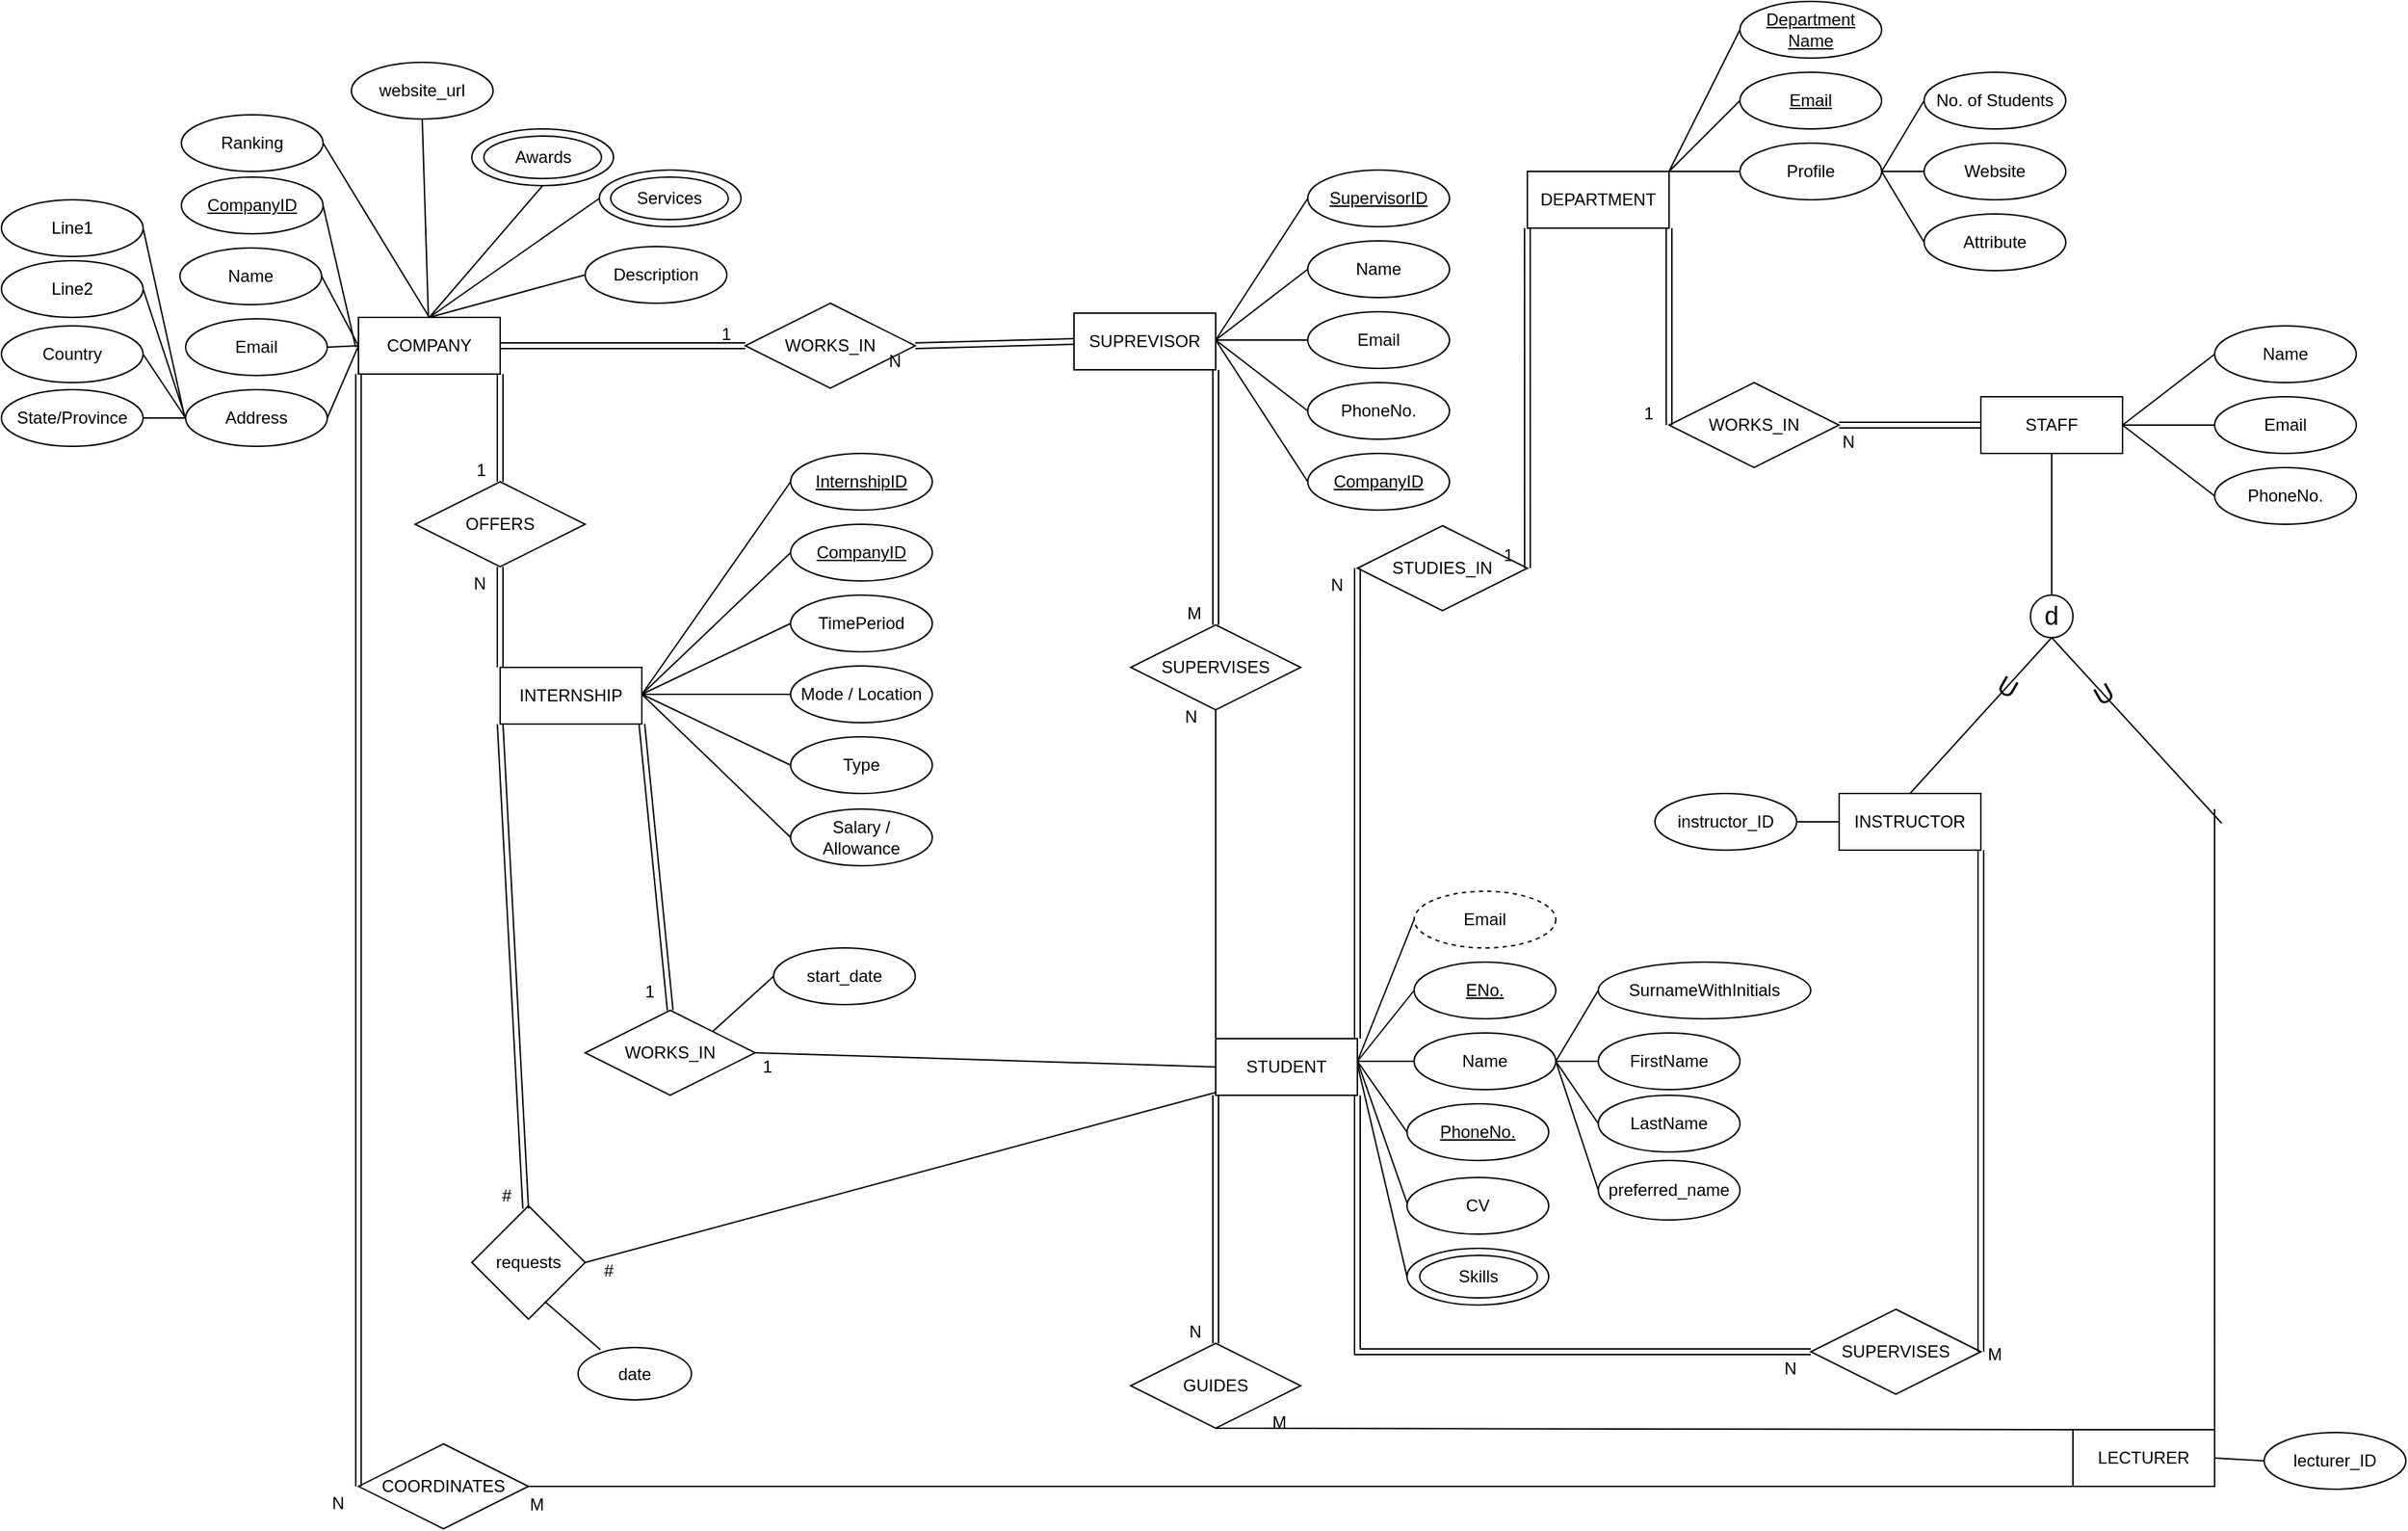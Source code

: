 <mxfile version="15.8.6" type="device"><diagram id="amjzP3HNuLZpH-jODJ5Z" name="Page-1"><mxGraphModel dx="2926" dy="3358" grid="1" gridSize="10" guides="1" tooltips="1" connect="1" arrows="1" fold="1" page="1" pageScale="1" pageWidth="850" pageHeight="1100" math="0" shadow="0"><root><mxCell id="0"/><mxCell id="1" parent="0"/><mxCell id="pXCcRpqdPzr5vICQYkG3-47" value="INSTRUCTOR" style="whiteSpace=wrap;html=1;align=center;" parent="1" vertex="1"><mxGeometry x="1020.04" y="-1331" width="100" height="40" as="geometry"/></mxCell><mxCell id="pXCcRpqdPzr5vICQYkG3-48" value="SUPREVISOR" style="whiteSpace=wrap;html=1;align=center;" parent="1" vertex="1"><mxGeometry x="480" y="-1670" width="100" height="40" as="geometry"/></mxCell><mxCell id="pXCcRpqdPzr5vICQYkG3-49" value="COMPANY" style="whiteSpace=wrap;html=1;align=center;" parent="1" vertex="1"><mxGeometry x="-25" y="-1667" width="100" height="40" as="geometry"/></mxCell><mxCell id="pXCcRpqdPzr5vICQYkG3-50" value="STUDENT" style="whiteSpace=wrap;html=1;align=center;" parent="1" vertex="1"><mxGeometry x="580" y="-1158" width="100" height="40" as="geometry"/></mxCell><mxCell id="pXCcRpqdPzr5vICQYkG3-51" value="DEPARTMENT" style="whiteSpace=wrap;html=1;align=center;" parent="1" vertex="1"><mxGeometry x="799.96" y="-1770" width="100" height="40" as="geometry"/></mxCell><mxCell id="pXCcRpqdPzr5vICQYkG3-52" value="LECTURER" style="whiteSpace=wrap;html=1;align=center;" parent="1" vertex="1"><mxGeometry x="1185.04" y="-882" width="100" height="40" as="geometry"/></mxCell><mxCell id="pXCcRpqdPzr5vICQYkG3-53" value="STAFF" style="whiteSpace=wrap;html=1;align=center;" parent="1" vertex="1"><mxGeometry x="1120.04" y="-1611" width="100" height="40" as="geometry"/></mxCell><mxCell id="pXCcRpqdPzr5vICQYkG3-54" value="INTERNSHIP" style="whiteSpace=wrap;html=1;align=center;" parent="1" vertex="1"><mxGeometry x="75" y="-1420" width="100" height="40" as="geometry"/></mxCell><mxCell id="pXCcRpqdPzr5vICQYkG3-75" value="OFFERS" style="shape=rhombus;perimeter=rhombusPerimeter;whiteSpace=wrap;html=1;align=center;" parent="1" vertex="1"><mxGeometry x="15" y="-1551" width="120" height="60" as="geometry"/></mxCell><mxCell id="pXCcRpqdPzr5vICQYkG3-85" value="" style="shape=link;html=1;rounded=0;exitX=1;exitY=1;exitDx=0;exitDy=0;entryX=0.5;entryY=0;entryDx=0;entryDy=0;" parent="1" source="pXCcRpqdPzr5vICQYkG3-49" target="pXCcRpqdPzr5vICQYkG3-75" edge="1"><mxGeometry relative="1" as="geometry"><mxPoint x="15" y="-1630" as="sourcePoint"/><mxPoint x="145" y="-1640" as="targetPoint"/></mxGeometry></mxCell><mxCell id="pXCcRpqdPzr5vICQYkG3-86" value="1" style="resizable=0;html=1;align=right;verticalAlign=bottom;" parent="pXCcRpqdPzr5vICQYkG3-85" connectable="0" vertex="1"><mxGeometry x="1" relative="1" as="geometry"><mxPoint x="-10" as="offset"/></mxGeometry></mxCell><mxCell id="pXCcRpqdPzr5vICQYkG3-87" value="" style="shape=link;html=1;rounded=0;entryX=0.5;entryY=1;entryDx=0;entryDy=0;exitX=0;exitY=0;exitDx=0;exitDy=0;" parent="1" source="pXCcRpqdPzr5vICQYkG3-54" target="pXCcRpqdPzr5vICQYkG3-75" edge="1"><mxGeometry relative="1" as="geometry"><mxPoint x="25" y="-1490" as="sourcePoint"/><mxPoint x="185" y="-1490" as="targetPoint"/></mxGeometry></mxCell><mxCell id="pXCcRpqdPzr5vICQYkG3-88" value="N" style="resizable=0;html=1;align=right;verticalAlign=bottom;" parent="pXCcRpqdPzr5vICQYkG3-87" connectable="0" vertex="1"><mxGeometry x="1" relative="1" as="geometry"><mxPoint x="-10" y="20" as="offset"/></mxGeometry></mxCell><mxCell id="pXCcRpqdPzr5vICQYkG3-89" value="WORKS_IN" style="shape=rhombus;perimeter=rhombusPerimeter;whiteSpace=wrap;html=1;align=center;" parent="1" vertex="1"><mxGeometry x="248" y="-1677" width="120" height="60" as="geometry"/></mxCell><mxCell id="pXCcRpqdPzr5vICQYkG3-90" value="" style="shape=link;html=1;rounded=0;exitX=1;exitY=0.5;exitDx=0;exitDy=0;entryX=0;entryY=0.5;entryDx=0;entryDy=0;" parent="1" source="pXCcRpqdPzr5vICQYkG3-49" target="pXCcRpqdPzr5vICQYkG3-89" edge="1"><mxGeometry relative="1" as="geometry"><mxPoint x="170" y="-1727" as="sourcePoint"/><mxPoint x="260" y="-1647" as="targetPoint"/></mxGeometry></mxCell><mxCell id="pXCcRpqdPzr5vICQYkG3-91" value="1" style="resizable=0;html=1;align=right;verticalAlign=bottom;" parent="pXCcRpqdPzr5vICQYkG3-90" connectable="0" vertex="1"><mxGeometry x="1" relative="1" as="geometry"><mxPoint x="-10" as="offset"/></mxGeometry></mxCell><mxCell id="pXCcRpqdPzr5vICQYkG3-93" value="" style="shape=link;html=1;rounded=0;exitX=0;exitY=0.5;exitDx=0;exitDy=0;entryX=1;entryY=0.5;entryDx=0;entryDy=0;" parent="1" source="pXCcRpqdPzr5vICQYkG3-48" target="pXCcRpqdPzr5vICQYkG3-89" edge="1"><mxGeometry relative="1" as="geometry"><mxPoint x="330" y="-1470" as="sourcePoint"/><mxPoint x="450" y="-1700" as="targetPoint"/></mxGeometry></mxCell><mxCell id="pXCcRpqdPzr5vICQYkG3-94" value="N" style="resizable=0;html=1;align=right;verticalAlign=bottom;" parent="pXCcRpqdPzr5vICQYkG3-93" connectable="0" vertex="1"><mxGeometry x="1" relative="1" as="geometry"><mxPoint x="-10" y="20" as="offset"/></mxGeometry></mxCell><mxCell id="pXCcRpqdPzr5vICQYkG3-95" value="WORKS_IN" style="shape=rhombus;perimeter=rhombusPerimeter;whiteSpace=wrap;html=1;align=center;" parent="1" vertex="1"><mxGeometry x="135" y="-1178" width="120" height="60" as="geometry"/></mxCell><mxCell id="pXCcRpqdPzr5vICQYkG3-98" value="" style="shape=link;html=1;rounded=0;exitX=0.5;exitY=0;exitDx=0;exitDy=0;entryX=1;entryY=1;entryDx=0;entryDy=0;" parent="1" source="pXCcRpqdPzr5vICQYkG3-95" target="pXCcRpqdPzr5vICQYkG3-54" edge="1"><mxGeometry relative="1" as="geometry"><mxPoint x="195" y="-1610" as="sourcePoint"/><mxPoint x="95" y="-1610" as="targetPoint"/></mxGeometry></mxCell><mxCell id="pXCcRpqdPzr5vICQYkG3-99" value="1" style="resizable=0;html=1;align=right;verticalAlign=bottom;" parent="pXCcRpqdPzr5vICQYkG3-98" connectable="0" vertex="1"><mxGeometry x="1" relative="1" as="geometry"><mxPoint x="10" y="198" as="offset"/></mxGeometry></mxCell><mxCell id="pXCcRpqdPzr5vICQYkG3-100" value="SUPERVISES" style="shape=rhombus;perimeter=rhombusPerimeter;whiteSpace=wrap;html=1;align=center;" parent="1" vertex="1"><mxGeometry x="520" y="-1450" width="120" height="60" as="geometry"/></mxCell><mxCell id="pXCcRpqdPzr5vICQYkG3-103" value="" style="shape=link;html=1;rounded=0;entryX=0.5;entryY=0;entryDx=0;entryDy=0;exitX=1;exitY=1;exitDx=0;exitDy=0;" parent="1" source="pXCcRpqdPzr5vICQYkG3-48" target="pXCcRpqdPzr5vICQYkG3-100" edge="1"><mxGeometry relative="1" as="geometry"><mxPoint x="590" y="-1330" as="sourcePoint"/><mxPoint x="590" y="-1380" as="targetPoint"/></mxGeometry></mxCell><mxCell id="pXCcRpqdPzr5vICQYkG3-104" value="M" style="resizable=0;html=1;align=right;verticalAlign=bottom;" parent="pXCcRpqdPzr5vICQYkG3-103" connectable="0" vertex="1"><mxGeometry x="1" relative="1" as="geometry"><mxPoint x="-10" as="offset"/></mxGeometry></mxCell><mxCell id="pXCcRpqdPzr5vICQYkG3-105" value="STUDIES_IN" style="shape=rhombus;perimeter=rhombusPerimeter;whiteSpace=wrap;html=1;align=center;" parent="1" vertex="1"><mxGeometry x="680.04" y="-1520" width="120" height="60" as="geometry"/></mxCell><mxCell id="pXCcRpqdPzr5vICQYkG3-106" value="" style="shape=link;html=1;rounded=0;exitX=0;exitY=1;exitDx=0;exitDy=0;entryX=1;entryY=0.5;entryDx=0;entryDy=0;" parent="1" source="pXCcRpqdPzr5vICQYkG3-51" target="pXCcRpqdPzr5vICQYkG3-105" edge="1"><mxGeometry relative="1" as="geometry"><mxPoint x="249.96" y="-1760" as="sourcePoint"/><mxPoint x="800" y="-1530" as="targetPoint"/></mxGeometry></mxCell><mxCell id="pXCcRpqdPzr5vICQYkG3-107" value="1" style="resizable=0;html=1;align=right;verticalAlign=bottom;" parent="pXCcRpqdPzr5vICQYkG3-106" connectable="0" vertex="1"><mxGeometry x="1" relative="1" as="geometry"><mxPoint x="-10" as="offset"/></mxGeometry></mxCell><mxCell id="pXCcRpqdPzr5vICQYkG3-108" value="" style="shape=link;html=1;rounded=0;entryX=0;entryY=0.5;entryDx=0;entryDy=0;exitX=1;exitY=0;exitDx=0;exitDy=0;" parent="1" source="pXCcRpqdPzr5vICQYkG3-50" target="pXCcRpqdPzr5vICQYkG3-105" edge="1"><mxGeometry relative="1" as="geometry"><mxPoint x="300" y="-1410" as="sourcePoint"/><mxPoint x="300" y="-1530" as="targetPoint"/></mxGeometry></mxCell><mxCell id="pXCcRpqdPzr5vICQYkG3-109" value="N" style="resizable=0;html=1;align=right;verticalAlign=bottom;" parent="pXCcRpqdPzr5vICQYkG3-108" connectable="0" vertex="1"><mxGeometry x="1" relative="1" as="geometry"><mxPoint x="-10" y="20" as="offset"/></mxGeometry></mxCell><mxCell id="pXCcRpqdPzr5vICQYkG3-110" value="WORKS_IN" style="shape=rhombus;perimeter=rhombusPerimeter;whiteSpace=wrap;html=1;align=center;" parent="1" vertex="1"><mxGeometry x="899.96" y="-1621" width="120" height="60" as="geometry"/></mxCell><mxCell id="pXCcRpqdPzr5vICQYkG3-111" value="" style="shape=link;html=1;rounded=0;exitX=1;exitY=1;exitDx=0;exitDy=0;entryX=0;entryY=0.5;entryDx=0;entryDy=0;" parent="1" source="pXCcRpqdPzr5vICQYkG3-51" target="pXCcRpqdPzr5vICQYkG3-110" edge="1"><mxGeometry relative="1" as="geometry"><mxPoint x="1179.96" y="-1700" as="sourcePoint"/><mxPoint x="579.96" y="-1670" as="targetPoint"/></mxGeometry></mxCell><mxCell id="pXCcRpqdPzr5vICQYkG3-112" value="1" style="resizable=0;html=1;align=right;verticalAlign=bottom;" parent="pXCcRpqdPzr5vICQYkG3-111" connectable="0" vertex="1"><mxGeometry x="1" relative="1" as="geometry"><mxPoint x="-10" as="offset"/></mxGeometry></mxCell><mxCell id="pXCcRpqdPzr5vICQYkG3-113" value="" style="shape=link;html=1;rounded=0;entryX=1;entryY=0.5;entryDx=0;entryDy=0;exitX=0;exitY=0.5;exitDx=0;exitDy=0;" parent="1" source="pXCcRpqdPzr5vICQYkG3-53" target="pXCcRpqdPzr5vICQYkG3-110" edge="1"><mxGeometry relative="1" as="geometry"><mxPoint x="959.96" y="-1420" as="sourcePoint"/><mxPoint x="579.96" y="-1610" as="targetPoint"/></mxGeometry></mxCell><mxCell id="pXCcRpqdPzr5vICQYkG3-114" value="N" style="resizable=0;html=1;align=right;verticalAlign=bottom;" parent="pXCcRpqdPzr5vICQYkG3-113" connectable="0" vertex="1"><mxGeometry x="1" relative="1" as="geometry"><mxPoint x="11" y="20" as="offset"/></mxGeometry></mxCell><mxCell id="pXCcRpqdPzr5vICQYkG3-115" value="&lt;font style=&quot;font-size: 18px&quot;&gt;d&lt;/font&gt;" style="ellipse;whiteSpace=wrap;html=1;aspect=fixed;" parent="1" vertex="1"><mxGeometry x="1155.04" y="-1471" width="30" height="30" as="geometry"/></mxCell><mxCell id="pXCcRpqdPzr5vICQYkG3-116" value="" style="endArrow=none;html=1;rounded=0;fontSize=18;edgeStyle=orthogonalEdgeStyle;exitX=1;exitY=0.05;exitDx=0;exitDy=0;exitPerimeter=0;" parent="1" source="pXCcRpqdPzr5vICQYkG3-52" edge="1"><mxGeometry width="50" height="50" relative="1" as="geometry"><mxPoint x="1285.04" y="-888" as="sourcePoint"/><mxPoint x="1285" y="-1320" as="targetPoint"/><Array as="points"><mxPoint x="1285" y="-980"/><mxPoint x="1285" y="-980"/></Array></mxGeometry></mxCell><mxCell id="s4EsBTHyYF3DcHNr2bHi-1" value="&lt;font style=&quot;font-size: 18px&quot;&gt;U&lt;/font&gt;" style="text;html=1;strokeColor=none;fillColor=none;align=center;verticalAlign=middle;whiteSpace=wrap;rounded=0;rotation=30;" parent="1" vertex="1"><mxGeometry x="1109" y="-1421" width="60" height="30" as="geometry"/></mxCell><mxCell id="s4EsBTHyYF3DcHNr2bHi-5" value="SUPERVISES" style="shape=rhombus;perimeter=rhombusPerimeter;whiteSpace=wrap;html=1;align=center;" parent="1" vertex="1"><mxGeometry x="1000.04" y="-967" width="120" height="60" as="geometry"/></mxCell><mxCell id="s4EsBTHyYF3DcHNr2bHi-6" value="" style="shape=link;html=1;rounded=0;entryX=0;entryY=0.5;entryDx=0;entryDy=0;exitX=1;exitY=1;exitDx=0;exitDy=0;edgeStyle=orthogonalEdgeStyle;" parent="1" source="pXCcRpqdPzr5vICQYkG3-50" target="s4EsBTHyYF3DcHNr2bHi-5" edge="1"><mxGeometry relative="1" as="geometry"><mxPoint x="780" y="-1048" as="sourcePoint"/><mxPoint x="650" y="-1298" as="targetPoint"/></mxGeometry></mxCell><mxCell id="s4EsBTHyYF3DcHNr2bHi-7" value="N" style="resizable=0;html=1;align=right;verticalAlign=bottom;" parent="s4EsBTHyYF3DcHNr2bHi-6" connectable="0" vertex="1"><mxGeometry x="1" relative="1" as="geometry"><mxPoint x="-10" y="20" as="offset"/></mxGeometry></mxCell><mxCell id="s4EsBTHyYF3DcHNr2bHi-8" value="" style="shape=link;html=1;rounded=0;entryX=1;entryY=0.5;entryDx=0;entryDy=0;exitX=1;exitY=1;exitDx=0;exitDy=0;" parent="1" source="pXCcRpqdPzr5vICQYkG3-47" target="s4EsBTHyYF3DcHNr2bHi-5" edge="1"><mxGeometry relative="1" as="geometry"><mxPoint x="1177" y="-1231" as="sourcePoint"/><mxPoint x="1127" y="-1151" as="targetPoint"/></mxGeometry></mxCell><mxCell id="s4EsBTHyYF3DcHNr2bHi-9" value="M" style="resizable=0;html=1;align=right;verticalAlign=bottom;" parent="s4EsBTHyYF3DcHNr2bHi-8" connectable="0" vertex="1"><mxGeometry x="1" relative="1" as="geometry"><mxPoint x="15" y="10" as="offset"/></mxGeometry></mxCell><mxCell id="s4EsBTHyYF3DcHNr2bHi-10" value="GUIDES" style="shape=rhombus;perimeter=rhombusPerimeter;whiteSpace=wrap;html=1;align=center;" parent="1" vertex="1"><mxGeometry x="520" y="-943" width="120" height="60" as="geometry"/></mxCell><mxCell id="s4EsBTHyYF3DcHNr2bHi-11" value="" style="shape=link;html=1;rounded=0;entryX=0.5;entryY=0;entryDx=0;entryDy=0;exitX=0;exitY=1;exitDx=0;exitDy=0;" parent="1" source="pXCcRpqdPzr5vICQYkG3-50" target="s4EsBTHyYF3DcHNr2bHi-10" edge="1"><mxGeometry relative="1" as="geometry"><mxPoint x="530" y="-1147" as="sourcePoint"/><mxPoint x="500" y="-1327" as="targetPoint"/></mxGeometry></mxCell><mxCell id="s4EsBTHyYF3DcHNr2bHi-12" value="N" style="resizable=0;html=1;align=right;verticalAlign=bottom;" parent="s4EsBTHyYF3DcHNr2bHi-11" connectable="0" vertex="1"><mxGeometry x="1" relative="1" as="geometry"><mxPoint x="-10" as="offset"/></mxGeometry></mxCell><mxCell id="s4EsBTHyYF3DcHNr2bHi-15" value="COORDINATES" style="shape=rhombus;perimeter=rhombusPerimeter;whiteSpace=wrap;html=1;align=center;" parent="1" vertex="1"><mxGeometry x="-25.0" y="-872" width="120" height="60" as="geometry"/></mxCell><mxCell id="s4EsBTHyYF3DcHNr2bHi-16" value="" style="shape=link;html=1;rounded=0;entryX=0;entryY=0.5;entryDx=0;entryDy=0;exitX=0;exitY=1;exitDx=0;exitDy=0;width=3.793;" parent="1" source="pXCcRpqdPzr5vICQYkG3-49" target="s4EsBTHyYF3DcHNr2bHi-15" edge="1"><mxGeometry relative="1" as="geometry"><mxPoint x="15" y="-1130" as="sourcePoint"/><mxPoint x="-15" y="-1310" as="targetPoint"/></mxGeometry></mxCell><mxCell id="s4EsBTHyYF3DcHNr2bHi-17" value="N" style="resizable=0;html=1;align=right;verticalAlign=bottom;" parent="s4EsBTHyYF3DcHNr2bHi-16" connectable="0" vertex="1"><mxGeometry x="1" relative="1" as="geometry"><mxPoint x="-10" y="20" as="offset"/></mxGeometry></mxCell><mxCell id="s4EsBTHyYF3DcHNr2bHi-20" value="" style="endArrow=none;html=1;rounded=0;fontSize=18;entryX=0;entryY=1;entryDx=0;entryDy=0;exitX=1;exitY=0.5;exitDx=0;exitDy=0;" parent="1" source="s4EsBTHyYF3DcHNr2bHi-15" target="pXCcRpqdPzr5vICQYkG3-52" edge="1"><mxGeometry width="50" height="50" relative="1" as="geometry"><mxPoint x="480" y="-847" as="sourcePoint"/><mxPoint x="530" y="-897" as="targetPoint"/></mxGeometry></mxCell><mxCell id="s4EsBTHyYF3DcHNr2bHi-21" value="#" style="resizable=0;html=1;align=right;verticalAlign=bottom;" parent="1" connectable="0" vertex="1"><mxGeometry x="25" y="-967" as="geometry"><mxPoint x="130" y="-19" as="offset"/></mxGeometry></mxCell><mxCell id="s4EsBTHyYF3DcHNr2bHi-22" value="" style="endArrow=none;html=1;rounded=0;fontSize=18;entryX=0;entryY=0;entryDx=0;entryDy=0;exitX=0.5;exitY=1;exitDx=0;exitDy=0;" parent="1" source="s4EsBTHyYF3DcHNr2bHi-10" target="pXCcRpqdPzr5vICQYkG3-52" edge="1"><mxGeometry width="50" height="50" relative="1" as="geometry"><mxPoint x="350" y="-877" as="sourcePoint"/><mxPoint x="949.96" y="-877" as="targetPoint"/></mxGeometry></mxCell><mxCell id="s4EsBTHyYF3DcHNr2bHi-23" value="M" style="resizable=0;html=1;align=right;verticalAlign=bottom;" parent="1" connectable="0" vertex="1"><mxGeometry x="500" y="-860" as="geometry"><mxPoint x="130" y="-19" as="offset"/></mxGeometry></mxCell><mxCell id="s4EsBTHyYF3DcHNr2bHi-24" value="" style="endArrow=none;html=1;rounded=0;fontSize=18;entryX=0.5;entryY=1;entryDx=0;entryDy=0;exitX=0.5;exitY=0;exitDx=0;exitDy=0;" parent="1" source="pXCcRpqdPzr5vICQYkG3-115" target="pXCcRpqdPzr5vICQYkG3-53" edge="1"><mxGeometry width="50" height="50" relative="1" as="geometry"><mxPoint x="495.04" y="-1160" as="sourcePoint"/><mxPoint x="775" y="-1160" as="targetPoint"/></mxGeometry></mxCell><mxCell id="N8H7bRiZC3kbDnqA4UHB-1" value="Department Name" style="ellipse;whiteSpace=wrap;html=1;align=center;fontStyle=4;" parent="1" vertex="1"><mxGeometry x="950" y="-1890" width="100" height="40" as="geometry"/></mxCell><mxCell id="N8H7bRiZC3kbDnqA4UHB-2" value="Email" style="ellipse;whiteSpace=wrap;html=1;align=center;fontStyle=4;" parent="1" vertex="1"><mxGeometry x="950.0" y="-1840" width="100" height="40" as="geometry"/></mxCell><mxCell id="N8H7bRiZC3kbDnqA4UHB-3" value="Profile" style="ellipse;whiteSpace=wrap;html=1;align=center;" parent="1" vertex="1"><mxGeometry x="950" y="-1790" width="100" height="40" as="geometry"/></mxCell><mxCell id="N8H7bRiZC3kbDnqA4UHB-4" value="No. of Students" style="ellipse;whiteSpace=wrap;html=1;align=center;" parent="1" vertex="1"><mxGeometry x="1080" y="-1840" width="100" height="40" as="geometry"/></mxCell><mxCell id="N8H7bRiZC3kbDnqA4UHB-5" value="Website" style="ellipse;whiteSpace=wrap;html=1;align=center;" parent="1" vertex="1"><mxGeometry x="1080" y="-1790" width="100" height="40" as="geometry"/></mxCell><mxCell id="N8H7bRiZC3kbDnqA4UHB-6" value="Attribute" style="ellipse;whiteSpace=wrap;html=1;align=center;" parent="1" vertex="1"><mxGeometry x="1080" y="-1740" width="100" height="40" as="geometry"/></mxCell><mxCell id="N8H7bRiZC3kbDnqA4UHB-7" value="" style="endArrow=none;html=1;rounded=0;entryX=1;entryY=0.5;entryDx=0;entryDy=0;exitX=0;exitY=0.5;exitDx=0;exitDy=0;" parent="1" source="N8H7bRiZC3kbDnqA4UHB-6" target="N8H7bRiZC3kbDnqA4UHB-3" edge="1"><mxGeometry width="50" height="50" relative="1" as="geometry"><mxPoint x="1073.96" y="-1697" as="sourcePoint"/><mxPoint x="1024.96" y="-1780" as="targetPoint"/></mxGeometry></mxCell><mxCell id="N8H7bRiZC3kbDnqA4UHB-8" value="" style="endArrow=none;html=1;rounded=0;entryX=1;entryY=0.5;entryDx=0;entryDy=0;exitX=0;exitY=0.5;exitDx=0;exitDy=0;" parent="1" source="N8H7bRiZC3kbDnqA4UHB-5" target="N8H7bRiZC3kbDnqA4UHB-3" edge="1"><mxGeometry width="50" height="50" relative="1" as="geometry"><mxPoint x="1083.96" y="-1687" as="sourcePoint"/><mxPoint x="1034.96" y="-1770" as="targetPoint"/></mxGeometry></mxCell><mxCell id="N8H7bRiZC3kbDnqA4UHB-9" value="" style="endArrow=none;html=1;rounded=0;entryX=1;entryY=0.5;entryDx=0;entryDy=0;exitX=0;exitY=0.5;exitDx=0;exitDy=0;" parent="1" source="N8H7bRiZC3kbDnqA4UHB-4" target="N8H7bRiZC3kbDnqA4UHB-3" edge="1"><mxGeometry width="50" height="50" relative="1" as="geometry"><mxPoint x="1093.96" y="-1677" as="sourcePoint"/><mxPoint x="1044.96" y="-1760" as="targetPoint"/></mxGeometry></mxCell><mxCell id="N8H7bRiZC3kbDnqA4UHB-10" value="" style="endArrow=none;html=1;rounded=0;entryX=0;entryY=0.5;entryDx=0;entryDy=0;exitX=1;exitY=0.5;exitDx=0;exitDy=0;" parent="1" target="N8H7bRiZC3kbDnqA4UHB-1" edge="1"><mxGeometry width="50" height="50" relative="1" as="geometry"><mxPoint x="899.96" y="-1770" as="sourcePoint"/><mxPoint x="874.96" y="-1640" as="targetPoint"/></mxGeometry></mxCell><mxCell id="N8H7bRiZC3kbDnqA4UHB-11" value="" style="endArrow=none;html=1;rounded=0;entryX=0;entryY=0.5;entryDx=0;entryDy=0;exitX=1;exitY=0.5;exitDx=0;exitDy=0;" parent="1" target="N8H7bRiZC3kbDnqA4UHB-2" edge="1"><mxGeometry width="50" height="50" relative="1" as="geometry"><mxPoint x="899.96" y="-1770" as="sourcePoint"/><mxPoint x="884.96" y="-1630" as="targetPoint"/></mxGeometry></mxCell><mxCell id="N8H7bRiZC3kbDnqA4UHB-12" value="" style="endArrow=none;html=1;rounded=0;entryX=0;entryY=0.5;entryDx=0;entryDy=0;exitX=1;exitY=0.5;exitDx=0;exitDy=0;" parent="1" target="N8H7bRiZC3kbDnqA4UHB-3" edge="1"><mxGeometry width="50" height="50" relative="1" as="geometry"><mxPoint x="899.96" y="-1770" as="sourcePoint"/><mxPoint x="894.96" y="-1620" as="targetPoint"/></mxGeometry></mxCell><mxCell id="N8H7bRiZC3kbDnqA4UHB-14" value="&lt;u&gt;CompanyID&lt;/u&gt;" style="ellipse;whiteSpace=wrap;html=1;align=center;" parent="1" vertex="1"><mxGeometry x="280" y="-1521" width="100" height="40" as="geometry"/></mxCell><mxCell id="N8H7bRiZC3kbDnqA4UHB-17" value="TimePeriod" style="ellipse;whiteSpace=wrap;html=1;align=center;" parent="1" vertex="1"><mxGeometry x="280" y="-1471" width="100" height="40" as="geometry"/></mxCell><mxCell id="N8H7bRiZC3kbDnqA4UHB-18" value="Mode / Location" style="ellipse;whiteSpace=wrap;html=1;align=center;" parent="1" vertex="1"><mxGeometry x="280" y="-1421" width="100" height="40" as="geometry"/></mxCell><mxCell id="N8H7bRiZC3kbDnqA4UHB-20" value="InternshipID" style="ellipse;whiteSpace=wrap;html=1;align=center;fontStyle=4;" parent="1" vertex="1"><mxGeometry x="280" y="-1571" width="100" height="40" as="geometry"/></mxCell><mxCell id="N8H7bRiZC3kbDnqA4UHB-21" value="Type" style="ellipse;whiteSpace=wrap;html=1;align=center;" parent="1" vertex="1"><mxGeometry x="280" y="-1371" width="100" height="40" as="geometry"/></mxCell><mxCell id="N8H7bRiZC3kbDnqA4UHB-22" value="Salary / Allowance" style="ellipse;whiteSpace=wrap;html=1;align=center;" parent="1" vertex="1"><mxGeometry x="280" y="-1320" width="100" height="40" as="geometry"/></mxCell><mxCell id="N8H7bRiZC3kbDnqA4UHB-23" value="" style="endArrow=none;html=1;rounded=0;entryX=0;entryY=0.5;entryDx=0;entryDy=0;exitX=1;exitY=0.5;exitDx=0;exitDy=0;" parent="1" target="N8H7bRiZC3kbDnqA4UHB-20" edge="1"><mxGeometry relative="1" as="geometry"><mxPoint x="175" y="-1401" as="sourcePoint"/><mxPoint x="100" y="-1341" as="targetPoint"/></mxGeometry></mxCell><mxCell id="N8H7bRiZC3kbDnqA4UHB-24" value="" style="endArrow=none;html=1;rounded=0;entryX=1;entryY=0.5;entryDx=0;entryDy=0;exitX=0;exitY=0.5;exitDx=0;exitDy=0;" parent="1" source="N8H7bRiZC3kbDnqA4UHB-18" edge="1"><mxGeometry relative="1" as="geometry"><mxPoint x="60" y="-1111" as="sourcePoint"/><mxPoint x="175" y="-1401" as="targetPoint"/></mxGeometry></mxCell><mxCell id="N8H7bRiZC3kbDnqA4UHB-25" value="" style="endArrow=none;html=1;rounded=0;entryX=0;entryY=0.5;entryDx=0;entryDy=0;exitX=1;exitY=0.5;exitDx=0;exitDy=0;" parent="1" target="N8H7bRiZC3kbDnqA4UHB-17" edge="1"><mxGeometry relative="1" as="geometry"><mxPoint x="175" y="-1401" as="sourcePoint"/><mxPoint x="300" y="-1521" as="targetPoint"/></mxGeometry></mxCell><mxCell id="N8H7bRiZC3kbDnqA4UHB-27" value="" style="endArrow=none;html=1;rounded=0;entryX=0;entryY=0.5;entryDx=0;entryDy=0;exitX=1;exitY=0.5;exitDx=0;exitDy=0;" parent="1" target="N8H7bRiZC3kbDnqA4UHB-14" edge="1"><mxGeometry relative="1" as="geometry"><mxPoint x="175" y="-1401" as="sourcePoint"/><mxPoint x="320" y="-1501" as="targetPoint"/></mxGeometry></mxCell><mxCell id="N8H7bRiZC3kbDnqA4UHB-29" value="" style="endArrow=none;html=1;rounded=0;entryX=1;entryY=0.5;entryDx=0;entryDy=0;exitX=0;exitY=0.5;exitDx=0;exitDy=0;" parent="1" source="N8H7bRiZC3kbDnqA4UHB-21" edge="1"><mxGeometry relative="1" as="geometry"><mxPoint x="250" y="-1011" as="sourcePoint"/><mxPoint x="175" y="-1401" as="targetPoint"/></mxGeometry></mxCell><mxCell id="N8H7bRiZC3kbDnqA4UHB-30" value="" style="endArrow=none;html=1;rounded=0;exitX=0;exitY=0.5;exitDx=0;exitDy=0;entryX=1;entryY=0.5;entryDx=0;entryDy=0;" parent="1" source="N8H7bRiZC3kbDnqA4UHB-22" edge="1"><mxGeometry relative="1" as="geometry"><mxPoint x="300" y="-1101" as="sourcePoint"/><mxPoint x="175" y="-1401" as="targetPoint"/></mxGeometry></mxCell><mxCell id="N8H7bRiZC3kbDnqA4UHB-54" value="Name" style="ellipse;whiteSpace=wrap;html=1;align=center;" parent="1" vertex="1"><mxGeometry x="720.04" y="-1162" width="100" height="40" as="geometry"/></mxCell><mxCell id="N8H7bRiZC3kbDnqA4UHB-55" value="ENo." style="ellipse;whiteSpace=wrap;html=1;align=center;fontStyle=4;" parent="1" vertex="1"><mxGeometry x="720.04" y="-1212" width="100" height="40" as="geometry"/></mxCell><mxCell id="N8H7bRiZC3kbDnqA4UHB-56" value="SurnameWithInitials" style="ellipse;whiteSpace=wrap;html=1;align=center;" parent="1" vertex="1"><mxGeometry x="850.0" y="-1212" width="150" height="40" as="geometry"/></mxCell><mxCell id="N8H7bRiZC3kbDnqA4UHB-57" value="FirstName" style="ellipse;whiteSpace=wrap;html=1;align=center;" parent="1" vertex="1"><mxGeometry x="850.04" y="-1162" width="100" height="40" as="geometry"/></mxCell><mxCell id="N8H7bRiZC3kbDnqA4UHB-58" value="LastName" style="ellipse;whiteSpace=wrap;html=1;align=center;" parent="1" vertex="1"><mxGeometry x="850.04" y="-1118" width="100" height="40" as="geometry"/></mxCell><mxCell id="N8H7bRiZC3kbDnqA4UHB-59" value="" style="endArrow=none;html=1;rounded=0;exitX=1;exitY=0.5;exitDx=0;exitDy=0;entryX=0;entryY=0.5;entryDx=0;entryDy=0;" parent="1" source="N8H7bRiZC3kbDnqA4UHB-54" target="N8H7bRiZC3kbDnqA4UHB-56" edge="1"><mxGeometry width="50" height="50" relative="1" as="geometry"><mxPoint x="840.04" y="-1162" as="sourcePoint"/><mxPoint x="890.04" y="-1212" as="targetPoint"/></mxGeometry></mxCell><mxCell id="N8H7bRiZC3kbDnqA4UHB-60" value="" style="endArrow=none;html=1;rounded=0;entryX=1;entryY=0.5;entryDx=0;entryDy=0;exitX=0;exitY=0.5;exitDx=0;exitDy=0;" parent="1" source="N8H7bRiZC3kbDnqA4UHB-55" edge="1"><mxGeometry width="50" height="50" relative="1" as="geometry"><mxPoint x="600.04" y="-962" as="sourcePoint"/><mxPoint x="680.04" y="-1142" as="targetPoint"/></mxGeometry></mxCell><mxCell id="N8H7bRiZC3kbDnqA4UHB-61" value="" style="endArrow=none;html=1;rounded=0;entryX=1;entryY=0.5;entryDx=0;entryDy=0;exitX=0;exitY=0.5;exitDx=0;exitDy=0;" parent="1" source="N8H7bRiZC3kbDnqA4UHB-54" edge="1"><mxGeometry width="50" height="50" relative="1" as="geometry"><mxPoint x="610.04" y="-952" as="sourcePoint"/><mxPoint x="680.04" y="-1142" as="targetPoint"/></mxGeometry></mxCell><mxCell id="N8H7bRiZC3kbDnqA4UHB-62" value="" style="endArrow=none;html=1;rounded=0;entryX=1;entryY=0.5;entryDx=0;entryDy=0;exitX=0;exitY=0.5;exitDx=0;exitDy=0;" parent="1" source="N8H7bRiZC3kbDnqA4UHB-58" target="N8H7bRiZC3kbDnqA4UHB-54" edge="1"><mxGeometry width="50" height="50" relative="1" as="geometry"><mxPoint x="780.04" y="-1012" as="sourcePoint"/><mxPoint x="830.04" y="-1062" as="targetPoint"/></mxGeometry></mxCell><mxCell id="N8H7bRiZC3kbDnqA4UHB-63" value="" style="endArrow=none;html=1;rounded=0;exitX=0;exitY=0.5;exitDx=0;exitDy=0;" parent="1" source="N8H7bRiZC3kbDnqA4UHB-57" edge="1"><mxGeometry width="50" height="50" relative="1" as="geometry"><mxPoint x="770.04" y="-992" as="sourcePoint"/><mxPoint x="820.04" y="-1142" as="targetPoint"/></mxGeometry></mxCell><mxCell id="N8H7bRiZC3kbDnqA4UHB-64" value="Email" style="ellipse;whiteSpace=wrap;html=1;align=center;dashed=1;" parent="1" vertex="1"><mxGeometry x="720.04" y="-1262" width="100" height="40" as="geometry"/></mxCell><mxCell id="N8H7bRiZC3kbDnqA4UHB-65" value="" style="endArrow=none;html=1;rounded=0;entryX=1;entryY=0.5;entryDx=0;entryDy=0;exitX=0;exitY=0.5;exitDx=0;exitDy=0;" parent="1" edge="1"><mxGeometry width="50" height="50" relative="1" as="geometry"><mxPoint x="715.04" y="-1042" as="sourcePoint"/><mxPoint x="680.04" y="-1142" as="targetPoint"/></mxGeometry></mxCell><mxCell id="N8H7bRiZC3kbDnqA4UHB-66" value="" style="endArrow=none;html=1;rounded=0;entryX=1;entryY=0.5;entryDx=0;entryDy=0;exitX=0;exitY=0.5;exitDx=0;exitDy=0;" parent="1" source="N8H7bRiZC3kbDnqA4UHB-68" edge="1"><mxGeometry width="50" height="50" relative="1" as="geometry"><mxPoint x="760.04" y="-1152" as="sourcePoint"/><mxPoint x="680.04" y="-1142" as="targetPoint"/></mxGeometry></mxCell><mxCell id="N8H7bRiZC3kbDnqA4UHB-67" value="" style="endArrow=none;html=1;rounded=0;entryX=1;entryY=0.5;entryDx=0;entryDy=0;exitX=0;exitY=0.5;exitDx=0;exitDy=0;" parent="1" source="N8H7bRiZC3kbDnqA4UHB-64" edge="1"><mxGeometry width="50" height="50" relative="1" as="geometry"><mxPoint x="770.04" y="-1142" as="sourcePoint"/><mxPoint x="680.04" y="-1142" as="targetPoint"/></mxGeometry></mxCell><mxCell id="N8H7bRiZC3kbDnqA4UHB-68" value="PhoneNo." style="ellipse;whiteSpace=wrap;html=1;align=center;fontStyle=4;" parent="1" vertex="1"><mxGeometry x="715.04" y="-1112" width="100" height="40" as="geometry"/></mxCell><mxCell id="N8H7bRiZC3kbDnqA4UHB-70" value="CV" style="ellipse;whiteSpace=wrap;html=1;align=center;" parent="1" vertex="1"><mxGeometry x="715.04" y="-1060" width="100" height="40" as="geometry"/></mxCell><mxCell id="N8H7bRiZC3kbDnqA4UHB-71" value="" style="ellipse;whiteSpace=wrap;html=1;align=center;" parent="1" vertex="1"><mxGeometry x="715.04" y="-1010" width="100" height="40" as="geometry"/></mxCell><mxCell id="N8H7bRiZC3kbDnqA4UHB-77" value="" style="endArrow=none;html=1;rounded=0;exitX=1;exitY=0.5;exitDx=0;exitDy=0;entryX=0;entryY=0.5;entryDx=0;entryDy=0;" parent="1" source="N8H7bRiZC3kbDnqA4UHB-89" target="pXCcRpqdPzr5vICQYkG3-49" edge="1"><mxGeometry width="50" height="50" relative="1" as="geometry"><mxPoint x="-347" y="-1789" as="sourcePoint"/><mxPoint x="-27" y="-1799" as="targetPoint"/></mxGeometry></mxCell><mxCell id="N8H7bRiZC3kbDnqA4UHB-80" value="Ranking" style="ellipse;whiteSpace=wrap;html=1;align=center;" parent="1" vertex="1"><mxGeometry x="-150" y="-1810" width="100" height="40" as="geometry"/></mxCell><mxCell id="N8H7bRiZC3kbDnqA4UHB-81" value="" style="ellipse;whiteSpace=wrap;html=1;align=center;" parent="1" vertex="1"><mxGeometry x="55" y="-1800" width="100" height="40" as="geometry"/></mxCell><mxCell id="N8H7bRiZC3kbDnqA4UHB-82" value="" style="ellipse;whiteSpace=wrap;html=1;align=center;" parent="1" vertex="1"><mxGeometry x="145" y="-1771" width="100" height="40" as="geometry"/></mxCell><mxCell id="N8H7bRiZC3kbDnqA4UHB-83" value="" style="endArrow=none;html=1;rounded=0;entryX=0.5;entryY=0;entryDx=0;entryDy=0;exitX=0;exitY=0.5;exitDx=0;exitDy=0;" parent="1" source="N8H7bRiZC3kbDnqA4UHB-82" target="pXCcRpqdPzr5vICQYkG3-49" edge="1"><mxGeometry width="50" height="50" relative="1" as="geometry"><mxPoint x="140" y="-1750" as="sourcePoint"/><mxPoint x="-70.0" y="-1547" as="targetPoint"/></mxGeometry></mxCell><mxCell id="N8H7bRiZC3kbDnqA4UHB-84" value="" style="endArrow=none;html=1;rounded=0;entryX=0.5;entryY=0;entryDx=0;entryDy=0;exitX=0.5;exitY=1;exitDx=0;exitDy=0;" parent="1" source="N8H7bRiZC3kbDnqA4UHB-81" target="pXCcRpqdPzr5vICQYkG3-49" edge="1"><mxGeometry width="50" height="50" relative="1" as="geometry"><mxPoint x="119" y="-1394" as="sourcePoint"/><mxPoint x="-70.0" y="-1547" as="targetPoint"/></mxGeometry></mxCell><mxCell id="N8H7bRiZC3kbDnqA4UHB-85" value="" style="endArrow=none;html=1;rounded=0;entryX=0.5;entryY=0;entryDx=0;entryDy=0;exitX=1;exitY=0.5;exitDx=0;exitDy=0;" parent="1" source="N8H7bRiZC3kbDnqA4UHB-80" target="pXCcRpqdPzr5vICQYkG3-49" edge="1"><mxGeometry width="50" height="50" relative="1" as="geometry"><mxPoint x="129" y="-1384" as="sourcePoint"/><mxPoint x="-70.0" y="-1547" as="targetPoint"/></mxGeometry></mxCell><mxCell id="N8H7bRiZC3kbDnqA4UHB-86" value="Email" style="ellipse;whiteSpace=wrap;html=1;align=center;" parent="1" vertex="1"><mxGeometry x="-147" y="-1666" width="100" height="40" as="geometry"/></mxCell><mxCell id="N8H7bRiZC3kbDnqA4UHB-87" value="CompanyID" style="ellipse;whiteSpace=wrap;html=1;align=center;fontStyle=4;" parent="1" vertex="1"><mxGeometry x="-150" y="-1766" width="100" height="40" as="geometry"/></mxCell><mxCell id="N8H7bRiZC3kbDnqA4UHB-88" value="Name" style="ellipse;whiteSpace=wrap;html=1;align=center;" parent="1" vertex="1"><mxGeometry x="-151" y="-1716" width="100" height="40" as="geometry"/></mxCell><mxCell id="N8H7bRiZC3kbDnqA4UHB-89" value="Address" style="ellipse;whiteSpace=wrap;html=1;align=center;" parent="1" vertex="1"><mxGeometry x="-147" y="-1616" width="100" height="40" as="geometry"/></mxCell><mxCell id="N8H7bRiZC3kbDnqA4UHB-90" value="Country" style="ellipse;whiteSpace=wrap;html=1;align=center;" parent="1" vertex="1"><mxGeometry x="-277" y="-1661" width="100" height="40" as="geometry"/></mxCell><mxCell id="N8H7bRiZC3kbDnqA4UHB-91" value="State/Province" style="ellipse;whiteSpace=wrap;html=1;align=center;" parent="1" vertex="1"><mxGeometry x="-277" y="-1616" width="100" height="40" as="geometry"/></mxCell><mxCell id="N8H7bRiZC3kbDnqA4UHB-94" value="" style="endArrow=none;html=1;rounded=0;exitX=1;exitY=0.5;exitDx=0;exitDy=0;entryX=0;entryY=0.5;entryDx=0;entryDy=0;" parent="1" source="N8H7bRiZC3kbDnqA4UHB-91" target="N8H7bRiZC3kbDnqA4UHB-89" edge="1"><mxGeometry width="50" height="50" relative="1" as="geometry"><mxPoint x="-243" y="-1513" as="sourcePoint"/><mxPoint x="-317" y="-1566" as="targetPoint"/></mxGeometry></mxCell><mxCell id="N8H7bRiZC3kbDnqA4UHB-95" value="" style="endArrow=none;html=1;rounded=0;entryX=0;entryY=0.5;entryDx=0;entryDy=0;exitX=1;exitY=0.5;exitDx=0;exitDy=0;" parent="1" source="N8H7bRiZC3kbDnqA4UHB-86" target="pXCcRpqdPzr5vICQYkG3-49" edge="1"><mxGeometry width="50" height="50" relative="1" as="geometry"><mxPoint x="-47" y="-1799" as="sourcePoint"/><mxPoint x="-27" y="-1799" as="targetPoint"/></mxGeometry></mxCell><mxCell id="N8H7bRiZC3kbDnqA4UHB-96" value="" style="endArrow=none;html=1;rounded=0;entryX=0;entryY=0.5;entryDx=0;entryDy=0;exitX=1;exitY=0.5;exitDx=0;exitDy=0;" parent="1" source="N8H7bRiZC3kbDnqA4UHB-88" target="pXCcRpqdPzr5vICQYkG3-49" edge="1"><mxGeometry width="50" height="50" relative="1" as="geometry"><mxPoint x="-7" y="-1919" as="sourcePoint"/><mxPoint x="-27" y="-1799" as="targetPoint"/></mxGeometry></mxCell><mxCell id="N8H7bRiZC3kbDnqA4UHB-97" value="" style="endArrow=none;html=1;rounded=0;entryX=1;entryY=0.5;entryDx=0;entryDy=0;exitX=1;exitY=0.5;exitDx=0;exitDy=0;" parent="1" source="N8H7bRiZC3kbDnqA4UHB-87" edge="1"><mxGeometry width="50" height="50" relative="1" as="geometry"><mxPoint x="3" y="-1756" as="sourcePoint"/><mxPoint x="-27" y="-1646" as="targetPoint"/></mxGeometry></mxCell><mxCell id="N8H7bRiZC3kbDnqA4UHB-98" value="" style="endArrow=none;html=1;rounded=0;exitX=1;exitY=0.5;exitDx=0;exitDy=0;entryX=0;entryY=0.5;entryDx=0;entryDy=0;" parent="1" source="N8H7bRiZC3kbDnqA4UHB-90" target="N8H7bRiZC3kbDnqA4UHB-89" edge="1"><mxGeometry width="50" height="50" relative="1" as="geometry"><mxPoint x="-132.0" y="-1406" as="sourcePoint"/><mxPoint x="-172" y="-1566" as="targetPoint"/></mxGeometry></mxCell><mxCell id="N8H7bRiZC3kbDnqA4UHB-100" value="Name" style="ellipse;whiteSpace=wrap;html=1;align=center;" parent="1" vertex="1"><mxGeometry x="645" y="-1721" width="100" height="40" as="geometry"/></mxCell><mxCell id="N8H7bRiZC3kbDnqA4UHB-101" value="Email" style="ellipse;whiteSpace=wrap;html=1;align=center;" parent="1" vertex="1"><mxGeometry x="645" y="-1671" width="100" height="40" as="geometry"/></mxCell><mxCell id="N8H7bRiZC3kbDnqA4UHB-102" value="PhoneNo." style="ellipse;whiteSpace=wrap;html=1;align=center;" parent="1" vertex="1"><mxGeometry x="645" y="-1621" width="100" height="40" as="geometry"/></mxCell><mxCell id="N8H7bRiZC3kbDnqA4UHB-103" value="" style="endArrow=none;html=1;rounded=0;entryX=1;entryY=0.5;entryDx=0;entryDy=0;exitX=0;exitY=0.5;exitDx=0;exitDy=0;" parent="1" source="N8H7bRiZC3kbDnqA4UHB-102" edge="1"><mxGeometry width="50" height="50" relative="1" as="geometry"><mxPoint x="644" y="-1708" as="sourcePoint"/><mxPoint x="580" y="-1651" as="targetPoint"/></mxGeometry></mxCell><mxCell id="N8H7bRiZC3kbDnqA4UHB-104" value="" style="endArrow=none;html=1;rounded=0;entryX=1;entryY=0.5;entryDx=0;entryDy=0;exitX=0;exitY=0.5;exitDx=0;exitDy=0;" parent="1" source="N8H7bRiZC3kbDnqA4UHB-101" edge="1"><mxGeometry width="50" height="50" relative="1" as="geometry"><mxPoint x="654" y="-1698" as="sourcePoint"/><mxPoint x="580" y="-1651" as="targetPoint"/></mxGeometry></mxCell><mxCell id="N8H7bRiZC3kbDnqA4UHB-105" value="" style="endArrow=none;html=1;rounded=0;exitX=0;exitY=0.5;exitDx=0;exitDy=0;entryX=1;entryY=0.5;entryDx=0;entryDy=0;" parent="1" source="N8H7bRiZC3kbDnqA4UHB-100" edge="1"><mxGeometry width="50" height="50" relative="1" as="geometry"><mxPoint x="664" y="-1688" as="sourcePoint"/><mxPoint x="580" y="-1651" as="targetPoint"/></mxGeometry></mxCell><mxCell id="N8H7bRiZC3kbDnqA4UHB-106" value="SupervisorID" style="ellipse;whiteSpace=wrap;html=1;align=center;fontStyle=4;" parent="1" vertex="1"><mxGeometry x="645" y="-1771" width="100" height="40" as="geometry"/></mxCell><mxCell id="N8H7bRiZC3kbDnqA4UHB-107" value="CompanyID" style="ellipse;whiteSpace=wrap;html=1;align=center;fontStyle=4;" parent="1" vertex="1"><mxGeometry x="645" y="-1571" width="100" height="40" as="geometry"/></mxCell><mxCell id="N8H7bRiZC3kbDnqA4UHB-108" value="" style="endArrow=none;html=1;rounded=0;entryX=1;entryY=0.5;entryDx=0;entryDy=0;exitX=0;exitY=0.5;exitDx=0;exitDy=0;" parent="1" source="N8H7bRiZC3kbDnqA4UHB-106" edge="1"><mxGeometry width="50" height="50" relative="1" as="geometry"><mxPoint x="665" y="-1741" as="sourcePoint"/><mxPoint x="580" y="-1651" as="targetPoint"/></mxGeometry></mxCell><mxCell id="N8H7bRiZC3kbDnqA4UHB-109" value="" style="endArrow=none;html=1;rounded=0;entryX=1;entryY=0.5;entryDx=0;entryDy=0;exitX=0;exitY=0.5;exitDx=0;exitDy=0;" parent="1" source="N8H7bRiZC3kbDnqA4UHB-107" edge="1"><mxGeometry width="50" height="50" relative="1" as="geometry"><mxPoint x="765" y="-1741" as="sourcePoint"/><mxPoint x="580" y="-1651" as="targetPoint"/></mxGeometry></mxCell><mxCell id="N8H7bRiZC3kbDnqA4UHB-110" value="Name" style="ellipse;whiteSpace=wrap;html=1;align=center;" parent="1" vertex="1"><mxGeometry x="1285.04" y="-1661" width="100" height="40" as="geometry"/></mxCell><mxCell id="N8H7bRiZC3kbDnqA4UHB-111" value="Email" style="ellipse;whiteSpace=wrap;html=1;align=center;" parent="1" vertex="1"><mxGeometry x="1285.04" y="-1611" width="100" height="40" as="geometry"/></mxCell><mxCell id="N8H7bRiZC3kbDnqA4UHB-112" value="PhoneNo." style="ellipse;whiteSpace=wrap;html=1;align=center;" parent="1" vertex="1"><mxGeometry x="1285.04" y="-1561" width="100" height="40" as="geometry"/></mxCell><mxCell id="N8H7bRiZC3kbDnqA4UHB-113" value="" style="endArrow=none;html=1;rounded=0;entryX=1;entryY=0.5;entryDx=0;entryDy=0;exitX=0;exitY=0.5;exitDx=0;exitDy=0;" parent="1" source="N8H7bRiZC3kbDnqA4UHB-112" edge="1"><mxGeometry width="50" height="50" relative="1" as="geometry"><mxPoint x="1284.04" y="-1648" as="sourcePoint"/><mxPoint x="1220.04" y="-1591" as="targetPoint"/></mxGeometry></mxCell><mxCell id="N8H7bRiZC3kbDnqA4UHB-114" value="" style="endArrow=none;html=1;rounded=0;entryX=1;entryY=0.5;entryDx=0;entryDy=0;exitX=0;exitY=0.5;exitDx=0;exitDy=0;" parent="1" source="N8H7bRiZC3kbDnqA4UHB-111" edge="1"><mxGeometry width="50" height="50" relative="1" as="geometry"><mxPoint x="1294.04" y="-1638" as="sourcePoint"/><mxPoint x="1220.04" y="-1591" as="targetPoint"/></mxGeometry></mxCell><mxCell id="N8H7bRiZC3kbDnqA4UHB-115" value="" style="endArrow=none;html=1;rounded=0;exitX=0;exitY=0.5;exitDx=0;exitDy=0;entryX=1;entryY=0.5;entryDx=0;entryDy=0;" parent="1" source="N8H7bRiZC3kbDnqA4UHB-110" edge="1"><mxGeometry width="50" height="50" relative="1" as="geometry"><mxPoint x="1304.04" y="-1628" as="sourcePoint"/><mxPoint x="1220.04" y="-1591" as="targetPoint"/></mxGeometry></mxCell><mxCell id="N8H7bRiZC3kbDnqA4UHB-116" value="instructor_ID" style="ellipse;whiteSpace=wrap;html=1;align=center;" parent="1" vertex="1"><mxGeometry x="890" y="-1331" width="100" height="40" as="geometry"/></mxCell><mxCell id="N8H7bRiZC3kbDnqA4UHB-117" value="lecturer_ID" style="ellipse;whiteSpace=wrap;html=1;align=center;" parent="1" vertex="1"><mxGeometry x="1320" y="-880" width="100" height="40" as="geometry"/></mxCell><mxCell id="N8H7bRiZC3kbDnqA4UHB-122" value="" style="endArrow=none;html=1;rounded=0;fontSize=18;entryX=0.5;entryY=0;entryDx=0;entryDy=0;exitX=0.5;exitY=1;exitDx=0;exitDy=0;" parent="1" source="pXCcRpqdPzr5vICQYkG3-115" target="pXCcRpqdPzr5vICQYkG3-47" edge="1"><mxGeometry width="50" height="50" relative="1" as="geometry"><mxPoint x="1170" y="-1350" as="sourcePoint"/><mxPoint x="1180.04" y="-1561" as="targetPoint"/></mxGeometry></mxCell><mxCell id="N8H7bRiZC3kbDnqA4UHB-123" value="" style="endArrow=none;html=1;rounded=0;fontSize=18;exitX=0.5;exitY=1;exitDx=0;exitDy=0;" parent="1" source="pXCcRpqdPzr5vICQYkG3-115" edge="1"><mxGeometry width="50" height="50" relative="1" as="geometry"><mxPoint x="1180.04" y="-1461" as="sourcePoint"/><mxPoint x="1290" y="-1310" as="targetPoint"/></mxGeometry></mxCell><mxCell id="N8H7bRiZC3kbDnqA4UHB-124" value="" style="endArrow=none;html=1;rounded=0;fontSize=18;entryX=1;entryY=0.5;entryDx=0;entryDy=0;exitX=0;exitY=0.5;exitDx=0;exitDy=0;" parent="1" source="pXCcRpqdPzr5vICQYkG3-47" target="N8H7bRiZC3kbDnqA4UHB-116" edge="1"><mxGeometry width="50" height="50" relative="1" as="geometry"><mxPoint x="1190.04" y="-1451" as="sourcePoint"/><mxPoint x="1190.04" y="-1551" as="targetPoint"/></mxGeometry></mxCell><mxCell id="N8H7bRiZC3kbDnqA4UHB-125" value="" style="endArrow=none;html=1;rounded=0;fontSize=18;exitX=1;exitY=0.5;exitDx=0;exitDy=0;entryX=0;entryY=0.5;entryDx=0;entryDy=0;" parent="1" source="pXCcRpqdPzr5vICQYkG3-52" target="N8H7bRiZC3kbDnqA4UHB-117" edge="1"><mxGeometry width="50" height="50" relative="1" as="geometry"><mxPoint x="1200.04" y="-1441" as="sourcePoint"/><mxPoint x="1360" y="-878.571" as="targetPoint"/></mxGeometry></mxCell><mxCell id="N8H7bRiZC3kbDnqA4UHB-126" value="&lt;font style=&quot;font-size: 18px&quot;&gt;U&lt;/font&gt;" style="text;html=1;strokeColor=none;fillColor=none;align=center;verticalAlign=middle;whiteSpace=wrap;rounded=0;rotation=-30;" parent="1" vertex="1"><mxGeometry x="1177" y="-1416" width="60" height="30" as="geometry"/></mxCell><mxCell id="ol2NMH0NQXhpkU0594k2-1" value="requests" style="rhombus;whiteSpace=wrap;html=1;" parent="1" vertex="1"><mxGeometry x="55" y="-1040" width="80" height="80" as="geometry"/></mxCell><mxCell id="ol2NMH0NQXhpkU0594k2-8" value="" style="endArrow=none;html=1;rounded=0;shape=link;entryX=0;entryY=1;entryDx=0;entryDy=0;" parent="1" source="ol2NMH0NQXhpkU0594k2-1" target="pXCcRpqdPzr5vICQYkG3-54" edge="1"><mxGeometry width="50" height="50" relative="1" as="geometry"><mxPoint x="120" y="-1170" as="sourcePoint"/><mxPoint x="170" y="-1220" as="targetPoint"/></mxGeometry></mxCell><mxCell id="ol2NMH0NQXhpkU0594k2-16" value="date" style="ellipse;whiteSpace=wrap;html=1;" parent="1" vertex="1"><mxGeometry x="130" y="-940" width="80" height="37" as="geometry"/></mxCell><mxCell id="ol2NMH0NQXhpkU0594k2-18" value="" style="endArrow=none;html=1;rounded=0;exitX=0.645;exitY=0.846;exitDx=0;exitDy=0;exitPerimeter=0;entryX=0.196;entryY=0.04;entryDx=0;entryDy=0;entryPerimeter=0;" parent="1" source="ol2NMH0NQXhpkU0594k2-1" target="ol2NMH0NQXhpkU0594k2-16" edge="1"><mxGeometry width="50" height="50" relative="1" as="geometry"><mxPoint x="180" y="-952" as="sourcePoint"/><mxPoint x="230" y="-1002" as="targetPoint"/></mxGeometry></mxCell><mxCell id="ol2NMH0NQXhpkU0594k2-21" value="" style="endArrow=none;html=1;rounded=0;exitX=1;exitY=0.5;exitDx=0;exitDy=0;entryX=-0.016;entryY=0.377;entryDx=0;entryDy=0;entryPerimeter=0;" parent="1" source="ol2NMH0NQXhpkU0594k2-22" target="N8H7bRiZC3kbDnqA4UHB-89" edge="1"><mxGeometry width="50" height="50" relative="1" as="geometry"><mxPoint x="-177" y="-1720" as="sourcePoint"/><mxPoint x="-147" y="-1640" as="targetPoint"/></mxGeometry></mxCell><mxCell id="ol2NMH0NQXhpkU0594k2-22" value="Line1" style="ellipse;whiteSpace=wrap;html=1;align=center;" parent="1" vertex="1"><mxGeometry x="-277" y="-1750" width="100" height="40" as="geometry"/></mxCell><mxCell id="ol2NMH0NQXhpkU0594k2-23" value="Line2" style="ellipse;whiteSpace=wrap;html=1;align=center;" parent="1" vertex="1"><mxGeometry x="-277" y="-1707" width="100" height="40" as="geometry"/></mxCell><mxCell id="ol2NMH0NQXhpkU0594k2-24" value="" style="endArrow=none;html=1;rounded=0;exitX=1;exitY=0.5;exitDx=0;exitDy=0;entryX=0;entryY=0.5;entryDx=0;entryDy=0;" parent="1" source="ol2NMH0NQXhpkU0594k2-23" target="N8H7bRiZC3kbDnqA4UHB-89" edge="1"><mxGeometry width="50" height="50" relative="1" as="geometry"><mxPoint x="-170" y="-1695" as="sourcePoint"/><mxPoint x="-140" y="-1605" as="targetPoint"/></mxGeometry></mxCell><mxCell id="ol2NMH0NQXhpkU0594k2-25" value="Description" style="ellipse;whiteSpace=wrap;html=1;align=center;" parent="1" vertex="1"><mxGeometry x="135" y="-1717" width="100" height="40" as="geometry"/></mxCell><mxCell id="ol2NMH0NQXhpkU0594k2-27" value="" style="endArrow=none;html=1;rounded=0;entryX=0.5;entryY=0;entryDx=0;entryDy=0;exitX=0;exitY=0.5;exitDx=0;exitDy=0;" parent="1" source="ol2NMH0NQXhpkU0594k2-25" target="pXCcRpqdPzr5vICQYkG3-49" edge="1"><mxGeometry width="50" height="50" relative="1" as="geometry"><mxPoint x="155" y="-1741" as="sourcePoint"/><mxPoint x="35" y="-1657" as="targetPoint"/></mxGeometry></mxCell><mxCell id="ol2NMH0NQXhpkU0594k2-28" value="website_url" style="ellipse;whiteSpace=wrap;html=1;align=center;" parent="1" vertex="1"><mxGeometry x="-30" y="-1847" width="100" height="40" as="geometry"/></mxCell><mxCell id="ol2NMH0NQXhpkU0594k2-29" value="" style="endArrow=none;html=1;rounded=0;exitX=0.5;exitY=1;exitDx=0;exitDy=0;" parent="1" source="ol2NMH0NQXhpkU0594k2-28" target="pXCcRpqdPzr5vICQYkG3-49" edge="1"><mxGeometry width="50" height="50" relative="1" as="geometry"><mxPoint x="115" y="-1750" as="sourcePoint"/><mxPoint x="30" y="-1670" as="targetPoint"/></mxGeometry></mxCell><mxCell id="ol2NMH0NQXhpkU0594k2-30" value="" style="endArrow=none;html=1;rounded=0;exitX=1;exitY=0.5;exitDx=0;exitDy=0;entryX=0;entryY=0.5;entryDx=0;entryDy=0;" parent="1" source="pXCcRpqdPzr5vICQYkG3-95" target="pXCcRpqdPzr5vICQYkG3-50" edge="1"><mxGeometry width="50" height="50" relative="1" as="geometry"><mxPoint x="450" y="-1150" as="sourcePoint"/><mxPoint x="500" y="-1200" as="targetPoint"/></mxGeometry></mxCell><mxCell id="ol2NMH0NQXhpkU0594k2-31" value="" style="endArrow=none;html=1;rounded=0;exitX=0;exitY=0.5;exitDx=0;exitDy=0;" parent="1" source="N8H7bRiZC3kbDnqA4UHB-71" edge="1"><mxGeometry width="50" height="50" relative="1" as="geometry"><mxPoint x="730.04" y="-1232" as="sourcePoint"/><mxPoint x="680" y="-1140" as="targetPoint"/></mxGeometry></mxCell><mxCell id="ol2NMH0NQXhpkU0594k2-32" value="preferred_name" style="ellipse;whiteSpace=wrap;html=1;align=center;" parent="1" vertex="1"><mxGeometry x="850.04" y="-1072" width="100" height="42" as="geometry"/></mxCell><mxCell id="ol2NMH0NQXhpkU0594k2-33" value="" style="endArrow=none;html=1;rounded=0;entryX=1;entryY=0.5;entryDx=0;entryDy=0;exitX=0;exitY=0.5;exitDx=0;exitDy=0;" parent="1" source="ol2NMH0NQXhpkU0594k2-32" target="N8H7bRiZC3kbDnqA4UHB-54" edge="1"><mxGeometry width="50" height="50" relative="1" as="geometry"><mxPoint x="860.04" y="-1092" as="sourcePoint"/><mxPoint x="830.04" y="-1132" as="targetPoint"/></mxGeometry></mxCell><mxCell id="ol2NMH0NQXhpkU0594k2-34" value="" style="endArrow=none;html=1;rounded=0;exitX=0.5;exitY=1;exitDx=0;exitDy=0;" parent="1" source="pXCcRpqdPzr5vICQYkG3-100" edge="1"><mxGeometry width="50" height="50" relative="1" as="geometry"><mxPoint x="730.04" y="-1232" as="sourcePoint"/><mxPoint x="580" y="-1150" as="targetPoint"/></mxGeometry></mxCell><mxCell id="ol2NMH0NQXhpkU0594k2-35" value="" style="endArrow=none;html=1;rounded=0;exitX=1;exitY=0.5;exitDx=0;exitDy=0;" parent="1" source="ol2NMH0NQXhpkU0594k2-1" edge="1"><mxGeometry width="50" height="50" relative="1" as="geometry"><mxPoint x="265" y="-1138" as="sourcePoint"/><mxPoint x="580" y="-1120" as="targetPoint"/></mxGeometry></mxCell><mxCell id="ol2NMH0NQXhpkU0594k2-36" value="start_date" style="ellipse;whiteSpace=wrap;html=1;align=center;" parent="1" vertex="1"><mxGeometry x="268" y="-1222" width="100" height="40" as="geometry"/></mxCell><mxCell id="ol2NMH0NQXhpkU0594k2-37" value="" style="endArrow=none;html=1;rounded=0;exitX=0;exitY=0.5;exitDx=0;exitDy=0;entryX=1;entryY=0;entryDx=0;entryDy=0;" parent="1" source="ol2NMH0NQXhpkU0594k2-36" target="pXCcRpqdPzr5vICQYkG3-95" edge="1"><mxGeometry relative="1" as="geometry"><mxPoint x="290.0" y="-1290" as="sourcePoint"/><mxPoint x="185" y="-1391" as="targetPoint"/></mxGeometry></mxCell><mxCell id="Zo3ThPn7TU30pwxNijw1-6" value="&lt;span&gt;Skills&lt;/span&gt;" style="ellipse;whiteSpace=wrap;html=1;" vertex="1" parent="1"><mxGeometry x="724.04" y="-1005" width="82.96" height="30" as="geometry"/></mxCell><mxCell id="Zo3ThPn7TU30pwxNijw1-8" value="&lt;span&gt;Awards&lt;/span&gt;" style="ellipse;whiteSpace=wrap;html=1;" vertex="1" parent="1"><mxGeometry x="63.52" y="-1795" width="82.96" height="30" as="geometry"/></mxCell><mxCell id="Zo3ThPn7TU30pwxNijw1-9" value="&lt;span&gt;Services&lt;/span&gt;" style="ellipse;whiteSpace=wrap;html=1;" vertex="1" parent="1"><mxGeometry x="153.04" y="-1766" width="82.96" height="30" as="geometry"/></mxCell><mxCell id="Zo3ThPn7TU30pwxNijw1-10" value="N" style="resizable=0;html=1;align=right;verticalAlign=bottom;" connectable="0" vertex="1" parent="1"><mxGeometry x="580" y="-1440" as="geometry"><mxPoint x="-13" y="63" as="offset"/></mxGeometry></mxCell><mxCell id="Zo3ThPn7TU30pwxNijw1-11" value="#" style="resizable=0;html=1;align=right;verticalAlign=bottom;" connectable="0" vertex="1" parent="1"><mxGeometry x="-47" y="-1020" as="geometry"><mxPoint x="130" y="-19" as="offset"/></mxGeometry></mxCell><mxCell id="Zo3ThPn7TU30pwxNijw1-13" value="1" style="resizable=0;html=1;align=right;verticalAlign=bottom;" connectable="0" vertex="1" parent="1"><mxGeometry x="267.999" y="-1129.012" as="geometry"/></mxCell><mxCell id="Zo3ThPn7TU30pwxNijw1-14" value="M" style="resizable=0;html=1;align=right;verticalAlign=bottom;" connectable="0" vertex="1" parent="1"><mxGeometry x="219.999" y="-1075.002" as="geometry"><mxPoint x="-113" y="255" as="offset"/></mxGeometry></mxCell></root></mxGraphModel></diagram></mxfile>